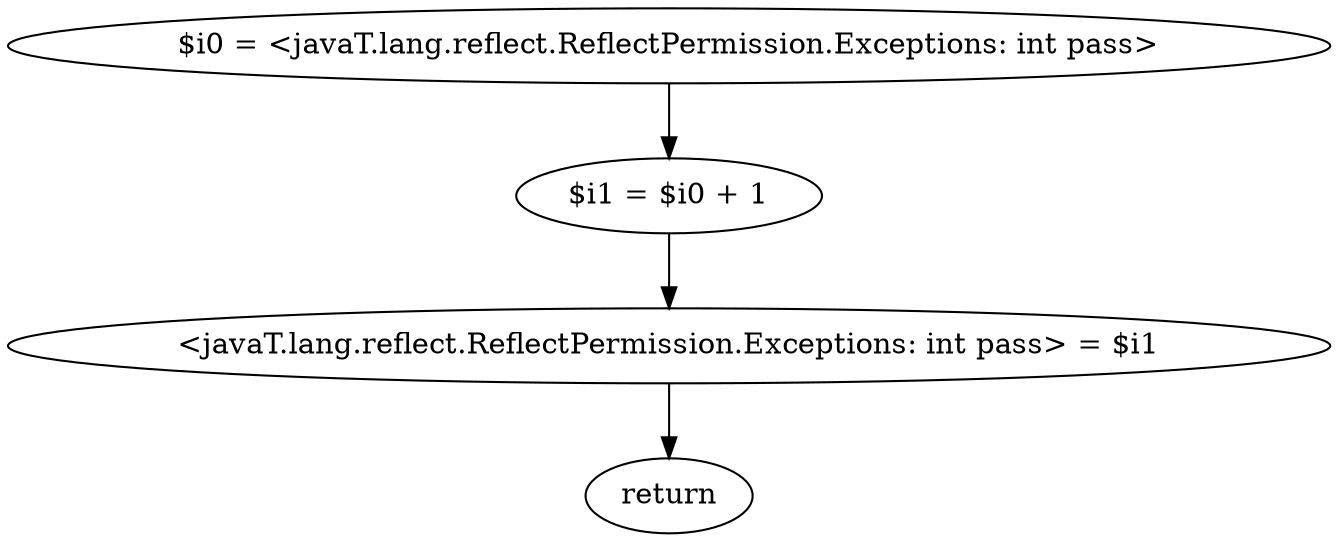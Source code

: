 digraph "unitGraph" {
    "$i0 = <javaT.lang.reflect.ReflectPermission.Exceptions: int pass>"
    "$i1 = $i0 + 1"
    "<javaT.lang.reflect.ReflectPermission.Exceptions: int pass> = $i1"
    "return"
    "$i0 = <javaT.lang.reflect.ReflectPermission.Exceptions: int pass>"->"$i1 = $i0 + 1";
    "$i1 = $i0 + 1"->"<javaT.lang.reflect.ReflectPermission.Exceptions: int pass> = $i1";
    "<javaT.lang.reflect.ReflectPermission.Exceptions: int pass> = $i1"->"return";
}
